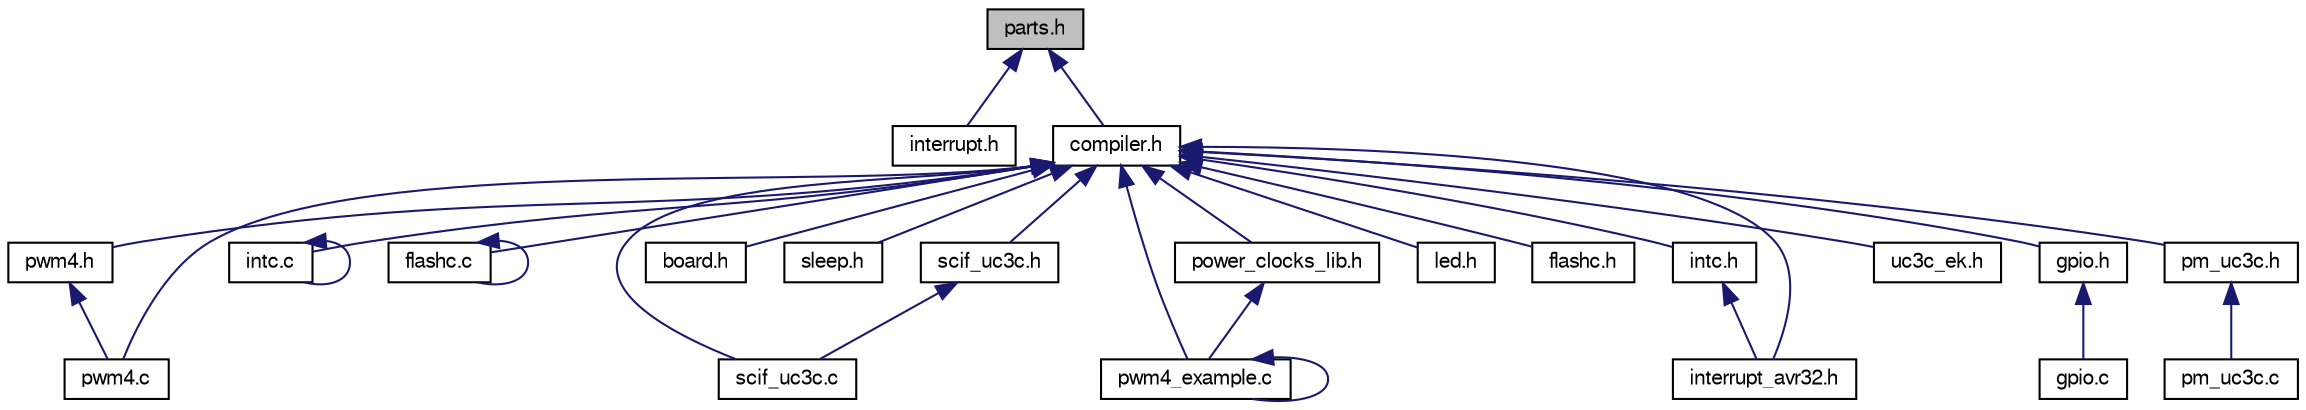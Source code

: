 digraph G
{
  edge [fontname="FreeSans",fontsize="10",labelfontname="FreeSans",labelfontsize="10"];
  node [fontname="FreeSans",fontsize="10",shape=record];
  Node1 [label="parts.h",height=0.2,width=0.4,color="black", fillcolor="grey75", style="filled" fontcolor="black"];
  Node1 -> Node2 [dir=back,color="midnightblue",fontsize="10",style="solid",fontname="FreeSans"];
  Node2 [label="interrupt.h",height=0.2,width=0.4,color="black", fillcolor="white", style="filled",URL="$a00028.html",tooltip="Global interrupt management for 8- and 32-bit AVR."];
  Node1 -> Node3 [dir=back,color="midnightblue",fontsize="10",style="solid",fontname="FreeSans"];
  Node3 [label="compiler.h",height=0.2,width=0.4,color="black", fillcolor="white", style="filled",URL="$a00021.html",tooltip="Compiler file for AVR32."];
  Node3 -> Node4 [dir=back,color="midnightblue",fontsize="10",style="solid",fontname="FreeSans"];
  Node4 [label="pwm4_example.c",height=0.2,width=0.4,color="black", fillcolor="white", style="filled",URL="$a00040.html",tooltip="PWM4 example driver for AVR32 UC3."];
  Node4 -> Node4 [dir=back,color="midnightblue",fontsize="10",style="solid",fontname="FreeSans"];
  Node3 -> Node5 [dir=back,color="midnightblue",fontsize="10",style="solid",fontname="FreeSans"];
  Node5 [label="pwm4.c",height=0.2,width=0.4,color="black", fillcolor="white", style="filled",URL="$a00038.html",tooltip="PWM driver for AVR32 UC3 with PWM module version above 4.0.0."];
  Node3 -> Node6 [dir=back,color="midnightblue",fontsize="10",style="solid",fontname="FreeSans"];
  Node6 [label="intc.c",height=0.2,width=0.4,color="black", fillcolor="white", style="filled",URL="$a00026.html",tooltip="INTC driver for AVR32 UC3."];
  Node6 -> Node6 [dir=back,color="midnightblue",fontsize="10",style="solid",fontname="FreeSans"];
  Node3 -> Node7 [dir=back,color="midnightblue",fontsize="10",style="solid",fontname="FreeSans"];
  Node7 [label="flashc.c",height=0.2,width=0.4,color="black", fillcolor="white", style="filled",URL="$a00022.html",tooltip="FLASHC driver for AVR32 UC3."];
  Node7 -> Node7 [dir=back,color="midnightblue",fontsize="10",style="solid",fontname="FreeSans"];
  Node3 -> Node8 [dir=back,color="midnightblue",fontsize="10",style="solid",fontname="FreeSans"];
  Node8 [label="scif_uc3c.c",height=0.2,width=0.4,color="black", fillcolor="white", style="filled",URL="$a00041.html",tooltip="System Control InterFace(SCIF) driver."];
  Node3 -> Node9 [dir=back,color="midnightblue",fontsize="10",style="solid",fontname="FreeSans"];
  Node9 [label="board.h",height=0.2,width=0.4,color="black", fillcolor="white", style="filled",URL="$a00020.html",tooltip="Standard board header file."];
  Node3 -> Node10 [dir=back,color="midnightblue",fontsize="10",style="solid",fontname="FreeSans"];
  Node10 [label="sleep.h",height=0.2,width=0.4,color="black", fillcolor="white", style="filled",URL="$a00043.html",tooltip="Sleep mode access."];
  Node3 -> Node11 [dir=back,color="midnightblue",fontsize="10",style="solid",fontname="FreeSans"];
  Node11 [label="interrupt_avr32.h",height=0.2,width=0.4,color="black", fillcolor="white", style="filled",URL="$a00029.html",tooltip="Global interrupt management for 32-bit AVR."];
  Node3 -> Node12 [dir=back,color="midnightblue",fontsize="10",style="solid",fontname="FreeSans"];
  Node12 [label="pwm4.h",height=0.2,width=0.4,color="black", fillcolor="white", style="filled",URL="$a00039.html",tooltip="PWM driver for AVR32 UC3 with PWM module version above 4.0.0."];
  Node12 -> Node5 [dir=back,color="midnightblue",fontsize="10",style="solid",fontname="FreeSans"];
  Node3 -> Node13 [dir=back,color="midnightblue",fontsize="10",style="solid",fontname="FreeSans"];
  Node13 [label="scif_uc3c.h",height=0.2,width=0.4,color="black", fillcolor="white", style="filled",URL="$a00042.html",tooltip="System Control InterFace(SCIF) driver interface."];
  Node13 -> Node8 [dir=back,color="midnightblue",fontsize="10",style="solid",fontname="FreeSans"];
  Node3 -> Node14 [dir=back,color="midnightblue",fontsize="10",style="solid",fontname="FreeSans"];
  Node14 [label="led.h",height=0.2,width=0.4,color="black", fillcolor="white", style="filled",URL="$a00030.html",tooltip="AT32UC3C UC3C_EK board LEDs support package."];
  Node3 -> Node15 [dir=back,color="midnightblue",fontsize="10",style="solid",fontname="FreeSans"];
  Node15 [label="flashc.h",height=0.2,width=0.4,color="black", fillcolor="white", style="filled",URL="$a00023.html",tooltip="FLASHC driver for AVR32 UC3."];
  Node3 -> Node16 [dir=back,color="midnightblue",fontsize="10",style="solid",fontname="FreeSans"];
  Node16 [label="gpio.h",height=0.2,width=0.4,color="black", fillcolor="white", style="filled",URL="$a00025.html",tooltip="GPIO software driver interface for AVR UC3."];
  Node16 -> Node17 [dir=back,color="midnightblue",fontsize="10",style="solid",fontname="FreeSans"];
  Node17 [label="gpio.c",height=0.2,width=0.4,color="black", fillcolor="white", style="filled",URL="$a00024.html",tooltip="GPIO software driver interface for AVR UC3."];
  Node3 -> Node18 [dir=back,color="midnightblue",fontsize="10",style="solid",fontname="FreeSans"];
  Node18 [label="intc.h",height=0.2,width=0.4,color="black", fillcolor="white", style="filled",URL="$a00027.html",tooltip="INTC driver for AVR32 UC3."];
  Node18 -> Node11 [dir=back,color="midnightblue",fontsize="10",style="solid",fontname="FreeSans"];
  Node3 -> Node19 [dir=back,color="midnightblue",fontsize="10",style="solid",fontname="FreeSans"];
  Node19 [label="uc3c_ek.h",height=0.2,width=0.4,color="black", fillcolor="white", style="filled",URL="$a00048.html",tooltip="AT32UC3C UC3C_EK board header file."];
  Node3 -> Node20 [dir=back,color="midnightblue",fontsize="10",style="solid",fontname="FreeSans"];
  Node20 [label="power_clocks_lib.h",height=0.2,width=0.4,color="black", fillcolor="white", style="filled",URL="$a00036.html",tooltip="High-level library abstracting features such as oscillators/pll/dfll configuration..."];
  Node20 -> Node4 [dir=back,color="midnightblue",fontsize="10",style="solid",fontname="FreeSans"];
  Node3 -> Node21 [dir=back,color="midnightblue",fontsize="10",style="solid",fontname="FreeSans"];
  Node21 [label="pm_uc3c.h",height=0.2,width=0.4,color="black", fillcolor="white", style="filled",URL="$a00034.html",tooltip="Power Manager(PM) driver interface."];
  Node21 -> Node22 [dir=back,color="midnightblue",fontsize="10",style="solid",fontname="FreeSans"];
  Node22 [label="pm_uc3c.c",height=0.2,width=0.4,color="black", fillcolor="white", style="filled",URL="$a00033.html",tooltip="Power Manager(PM) driver interface."];
}
